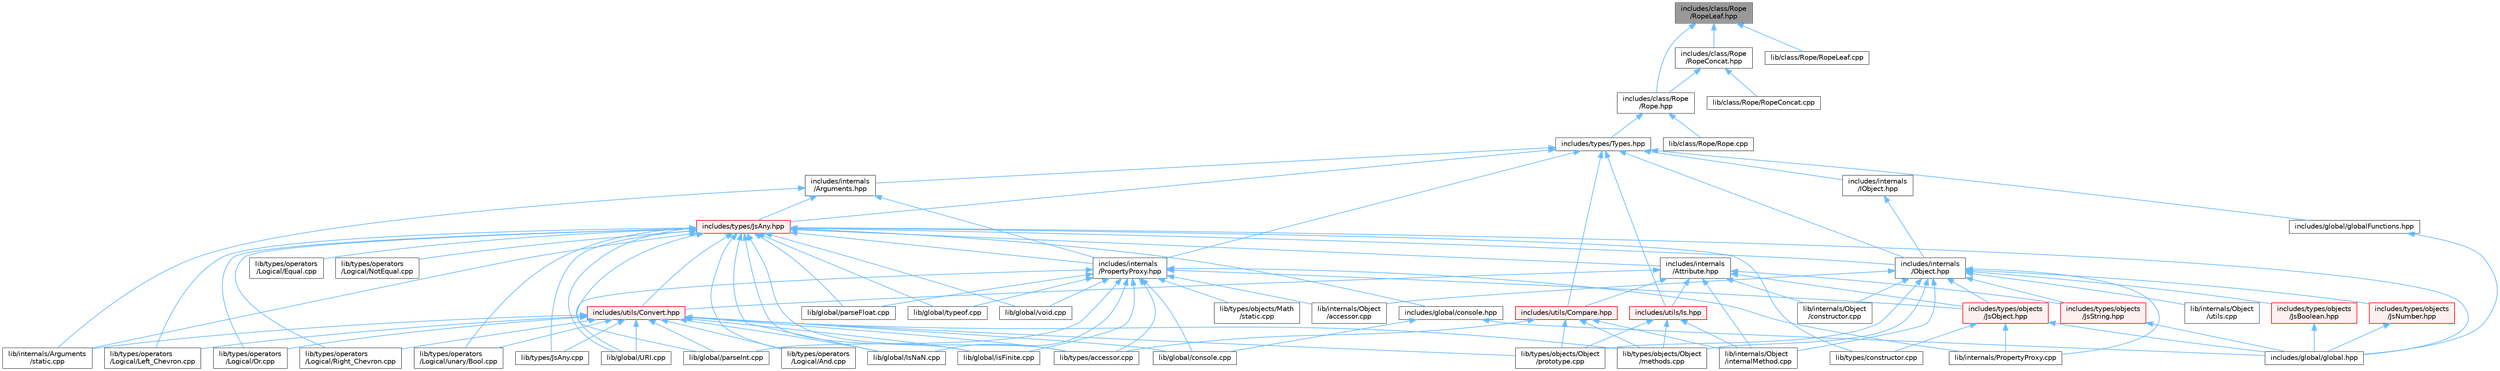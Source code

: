 digraph "includes/class/Rope/RopeLeaf.hpp"
{
 // LATEX_PDF_SIZE
  bgcolor="transparent";
  edge [fontname=Helvetica,fontsize=10,labelfontname=Helvetica,labelfontsize=10];
  node [fontname=Helvetica,fontsize=10,shape=box,height=0.2,width=0.4];
  Node1 [id="Node000001",label="includes/class/Rope\l/RopeLeaf.hpp",height=0.2,width=0.4,color="gray40", fillcolor="grey60", style="filled", fontcolor="black",tooltip=" "];
  Node1 -> Node2 [id="edge1_Node000001_Node000002",dir="back",color="steelblue1",style="solid",tooltip=" "];
  Node2 [id="Node000002",label="includes/class/Rope\l/Rope.hpp",height=0.2,width=0.4,color="grey40", fillcolor="white", style="filled",URL="$Rope_8hpp.html",tooltip=" "];
  Node2 -> Node3 [id="edge2_Node000002_Node000003",dir="back",color="steelblue1",style="solid",tooltip=" "];
  Node3 [id="Node000003",label="includes/types/Types.hpp",height=0.2,width=0.4,color="grey40", fillcolor="white", style="filled",URL="$Types_8hpp.html",tooltip=" "];
  Node3 -> Node4 [id="edge3_Node000003_Node000004",dir="back",color="steelblue1",style="solid",tooltip=" "];
  Node4 [id="Node000004",label="includes/global/globalFunctions.hpp",height=0.2,width=0.4,color="grey40", fillcolor="white", style="filled",URL="$globalFunctions_8hpp.html",tooltip=" "];
  Node4 -> Node5 [id="edge4_Node000004_Node000005",dir="back",color="steelblue1",style="solid",tooltip=" "];
  Node5 [id="Node000005",label="includes/global/global.hpp",height=0.2,width=0.4,color="grey40", fillcolor="white", style="filled",URL="$global_8hpp.html",tooltip=" "];
  Node3 -> Node6 [id="edge5_Node000003_Node000006",dir="back",color="steelblue1",style="solid",tooltip=" "];
  Node6 [id="Node000006",label="includes/internals\l/Arguments.hpp",height=0.2,width=0.4,color="grey40", fillcolor="white", style="filled",URL="$Arguments_8hpp.html",tooltip=" "];
  Node6 -> Node7 [id="edge6_Node000006_Node000007",dir="back",color="steelblue1",style="solid",tooltip=" "];
  Node7 [id="Node000007",label="includes/internals\l/PropertyProxy.hpp",height=0.2,width=0.4,color="grey40", fillcolor="white", style="filled",URL="$PropertyProxy_8hpp.html",tooltip=" "];
  Node7 -> Node8 [id="edge7_Node000007_Node000008",dir="back",color="steelblue1",style="solid",tooltip=" "];
  Node8 [id="Node000008",label="includes/types/objects\l/JsObject.hpp",height=0.2,width=0.4,color="red", fillcolor="#FFF0F0", style="filled",URL="$JsObject_8hpp.html",tooltip=" "];
  Node8 -> Node5 [id="edge8_Node000008_Node000005",dir="back",color="steelblue1",style="solid",tooltip=" "];
  Node8 -> Node25 [id="edge9_Node000008_Node000025",dir="back",color="steelblue1",style="solid",tooltip=" "];
  Node25 [id="Node000025",label="lib/internals/PropertyProxy.cpp",height=0.2,width=0.4,color="grey40", fillcolor="white", style="filled",URL="$PropertyProxy_8cpp.html",tooltip=" "];
  Node8 -> Node26 [id="edge10_Node000008_Node000026",dir="back",color="steelblue1",style="solid",tooltip=" "];
  Node26 [id="Node000026",label="lib/types/constructor.cpp",height=0.2,width=0.4,color="grey40", fillcolor="white", style="filled",URL="$types_2constructor_8cpp.html",tooltip=" "];
  Node7 -> Node32 [id="edge11_Node000007_Node000032",dir="back",color="steelblue1",style="solid",tooltip=" "];
  Node32 [id="Node000032",label="lib/global/IsNaN.cpp",height=0.2,width=0.4,color="grey40", fillcolor="white", style="filled",URL="$IsNaN_8cpp.html",tooltip=" "];
  Node7 -> Node33 [id="edge12_Node000007_Node000033",dir="back",color="steelblue1",style="solid",tooltip=" "];
  Node33 [id="Node000033",label="lib/global/URI.cpp",height=0.2,width=0.4,color="grey40", fillcolor="white", style="filled",URL="$URI_8cpp.html",tooltip=" "];
  Node7 -> Node34 [id="edge13_Node000007_Node000034",dir="back",color="steelblue1",style="solid",tooltip=" "];
  Node34 [id="Node000034",label="lib/global/console.cpp",height=0.2,width=0.4,color="grey40", fillcolor="white", style="filled",URL="$console_8cpp.html",tooltip=" "];
  Node7 -> Node35 [id="edge14_Node000007_Node000035",dir="back",color="steelblue1",style="solid",tooltip=" "];
  Node35 [id="Node000035",label="lib/global/isFinite.cpp",height=0.2,width=0.4,color="grey40", fillcolor="white", style="filled",URL="$isFinite_8cpp.html",tooltip=" "];
  Node7 -> Node36 [id="edge15_Node000007_Node000036",dir="back",color="steelblue1",style="solid",tooltip=" "];
  Node36 [id="Node000036",label="lib/global/parseFloat.cpp",height=0.2,width=0.4,color="grey40", fillcolor="white", style="filled",URL="$parseFloat_8cpp.html",tooltip=" "];
  Node7 -> Node37 [id="edge16_Node000007_Node000037",dir="back",color="steelblue1",style="solid",tooltip=" "];
  Node37 [id="Node000037",label="lib/global/parseInt.cpp",height=0.2,width=0.4,color="grey40", fillcolor="white", style="filled",URL="$parseInt_8cpp.html",tooltip=" "];
  Node7 -> Node38 [id="edge17_Node000007_Node000038",dir="back",color="steelblue1",style="solid",tooltip=" "];
  Node38 [id="Node000038",label="lib/global/typeof.cpp",height=0.2,width=0.4,color="grey40", fillcolor="white", style="filled",URL="$typeof_8cpp.html",tooltip=" "];
  Node7 -> Node39 [id="edge18_Node000007_Node000039",dir="back",color="steelblue1",style="solid",tooltip=" "];
  Node39 [id="Node000039",label="lib/global/void.cpp",height=0.2,width=0.4,color="grey40", fillcolor="white", style="filled",URL="$void_8cpp.html",tooltip=" "];
  Node7 -> Node40 [id="edge19_Node000007_Node000040",dir="back",color="steelblue1",style="solid",tooltip=" "];
  Node40 [id="Node000040",label="lib/internals/Object\l/accessor.cpp",height=0.2,width=0.4,color="grey40", fillcolor="white", style="filled",URL="$internals_2Object_2accessor_8cpp.html",tooltip=" "];
  Node7 -> Node25 [id="edge20_Node000007_Node000025",dir="back",color="steelblue1",style="solid",tooltip=" "];
  Node7 -> Node13 [id="edge21_Node000007_Node000013",dir="back",color="steelblue1",style="solid",tooltip=" "];
  Node13 [id="Node000013",label="lib/types/accessor.cpp",height=0.2,width=0.4,color="grey40", fillcolor="white", style="filled",URL="$types_2accessor_8cpp.html",tooltip=" "];
  Node7 -> Node41 [id="edge22_Node000007_Node000041",dir="back",color="steelblue1",style="solid",tooltip=" "];
  Node41 [id="Node000041",label="lib/types/objects/Math\l/static.cpp",height=0.2,width=0.4,color="grey40", fillcolor="white", style="filled",URL="$types_2objects_2Math_2static_8cpp.html",tooltip=" "];
  Node6 -> Node42 [id="edge23_Node000006_Node000042",dir="back",color="steelblue1",style="solid",tooltip=" "];
  Node42 [id="Node000042",label="includes/types/JsAny.hpp",height=0.2,width=0.4,color="red", fillcolor="#FFF0F0", style="filled",URL="$JsAny_8hpp.html",tooltip=" "];
  Node42 -> Node43 [id="edge24_Node000042_Node000043",dir="back",color="steelblue1",style="solid",tooltip=" "];
  Node43 [id="Node000043",label="includes/global/console.hpp",height=0.2,width=0.4,color="grey40", fillcolor="white", style="filled",URL="$console_8hpp.html",tooltip=" "];
  Node43 -> Node5 [id="edge25_Node000043_Node000005",dir="back",color="steelblue1",style="solid",tooltip=" "];
  Node43 -> Node34 [id="edge26_Node000043_Node000034",dir="back",color="steelblue1",style="solid",tooltip=" "];
  Node42 -> Node5 [id="edge27_Node000042_Node000005",dir="back",color="steelblue1",style="solid",tooltip=" "];
  Node42 -> Node44 [id="edge28_Node000042_Node000044",dir="back",color="steelblue1",style="solid",tooltip=" "];
  Node44 [id="Node000044",label="includes/internals\l/Attribute.hpp",height=0.2,width=0.4,color="grey40", fillcolor="white", style="filled",URL="$Attribute_8hpp.html",tooltip=" "];
  Node44 -> Node8 [id="edge29_Node000044_Node000008",dir="back",color="steelblue1",style="solid",tooltip=" "];
  Node44 -> Node45 [id="edge30_Node000044_Node000045",dir="back",color="steelblue1",style="solid",tooltip=" "];
  Node45 [id="Node000045",label="includes/types/objects\l/JsString.hpp",height=0.2,width=0.4,color="red", fillcolor="#FFF0F0", style="filled",URL="$JsString_8hpp.html",tooltip=" "];
  Node45 -> Node5 [id="edge31_Node000045_Node000005",dir="back",color="steelblue1",style="solid",tooltip=" "];
  Node44 -> Node48 [id="edge32_Node000044_Node000048",dir="back",color="steelblue1",style="solid",tooltip=" "];
  Node48 [id="Node000048",label="includes/utils/Compare.hpp",height=0.2,width=0.4,color="red", fillcolor="#FFF0F0", style="filled",URL="$Compare_8hpp.html",tooltip=" "];
  Node48 -> Node49 [id="edge33_Node000048_Node000049",dir="back",color="steelblue1",style="solid",tooltip=" "];
  Node49 [id="Node000049",label="lib/internals/Object\l/internalMethod.cpp",height=0.2,width=0.4,color="grey40", fillcolor="white", style="filled",URL="$internalMethod_8cpp.html",tooltip=" "];
  Node48 -> Node13 [id="edge34_Node000048_Node000013",dir="back",color="steelblue1",style="solid",tooltip=" "];
  Node48 -> Node20 [id="edge35_Node000048_Node000020",dir="back",color="steelblue1",style="solid",tooltip=" "];
  Node20 [id="Node000020",label="lib/types/objects/Object\l/methods.cpp",height=0.2,width=0.4,color="grey40", fillcolor="white", style="filled",URL="$Object_2methods_8cpp.html",tooltip=" "];
  Node48 -> Node21 [id="edge36_Node000048_Node000021",dir="back",color="steelblue1",style="solid",tooltip=" "];
  Node21 [id="Node000021",label="lib/types/objects/Object\l/prototype.cpp",height=0.2,width=0.4,color="grey40", fillcolor="white", style="filled",URL="$Object_2prototype_8cpp.html",tooltip=" "];
  Node44 -> Node51 [id="edge37_Node000044_Node000051",dir="back",color="steelblue1",style="solid",tooltip=" "];
  Node51 [id="Node000051",label="includes/utils/Convert.hpp",height=0.2,width=0.4,color="red", fillcolor="#FFF0F0", style="filled",URL="$Convert_8hpp.html",tooltip=" "];
  Node51 -> Node32 [id="edge38_Node000051_Node000032",dir="back",color="steelblue1",style="solid",tooltip=" "];
  Node51 -> Node33 [id="edge39_Node000051_Node000033",dir="back",color="steelblue1",style="solid",tooltip=" "];
  Node51 -> Node34 [id="edge40_Node000051_Node000034",dir="back",color="steelblue1",style="solid",tooltip=" "];
  Node51 -> Node35 [id="edge41_Node000051_Node000035",dir="back",color="steelblue1",style="solid",tooltip=" "];
  Node51 -> Node37 [id="edge42_Node000051_Node000037",dir="back",color="steelblue1",style="solid",tooltip=" "];
  Node51 -> Node12 [id="edge43_Node000051_Node000012",dir="back",color="steelblue1",style="solid",tooltip=" "];
  Node12 [id="Node000012",label="lib/internals/Arguments\l/static.cpp",height=0.2,width=0.4,color="grey40", fillcolor="white", style="filled",URL="$internals_2Arguments_2static_8cpp.html",tooltip=" "];
  Node51 -> Node53 [id="edge44_Node000051_Node000053",dir="back",color="steelblue1",style="solid",tooltip=" "];
  Node53 [id="Node000053",label="lib/types/JsAny.cpp",height=0.2,width=0.4,color="grey40", fillcolor="white", style="filled",URL="$JsAny_8cpp.html",tooltip=" "];
  Node51 -> Node13 [id="edge45_Node000051_Node000013",dir="back",color="steelblue1",style="solid",tooltip=" "];
  Node51 -> Node20 [id="edge46_Node000051_Node000020",dir="back",color="steelblue1",style="solid",tooltip=" "];
  Node51 -> Node21 [id="edge47_Node000051_Node000021",dir="back",color="steelblue1",style="solid",tooltip=" "];
  Node51 -> Node56 [id="edge48_Node000051_Node000056",dir="back",color="steelblue1",style="solid",tooltip=" "];
  Node56 [id="Node000056",label="lib/types/operators\l/Logical/And.cpp",height=0.2,width=0.4,color="grey40", fillcolor="white", style="filled",URL="$Logical_2And_8cpp.html",tooltip=" "];
  Node51 -> Node57 [id="edge49_Node000051_Node000057",dir="back",color="steelblue1",style="solid",tooltip=" "];
  Node57 [id="Node000057",label="lib/types/operators\l/Logical/Left_Chevron.cpp",height=0.2,width=0.4,color="grey40", fillcolor="white", style="filled",URL="$Logical_2Left__Chevron_8cpp.html",tooltip=" "];
  Node51 -> Node58 [id="edge50_Node000051_Node000058",dir="back",color="steelblue1",style="solid",tooltip=" "];
  Node58 [id="Node000058",label="lib/types/operators\l/Logical/Or.cpp",height=0.2,width=0.4,color="grey40", fillcolor="white", style="filled",URL="$Logical_2Or_8cpp.html",tooltip=" "];
  Node51 -> Node59 [id="edge51_Node000051_Node000059",dir="back",color="steelblue1",style="solid",tooltip=" "];
  Node59 [id="Node000059",label="lib/types/operators\l/Logical/Right_Chevron.cpp",height=0.2,width=0.4,color="grey40", fillcolor="white", style="filled",URL="$Logical_2Right__Chevron_8cpp.html",tooltip=" "];
  Node51 -> Node60 [id="edge52_Node000051_Node000060",dir="back",color="steelblue1",style="solid",tooltip=" "];
  Node60 [id="Node000060",label="lib/types/operators\l/Logical/unary/Bool.cpp",height=0.2,width=0.4,color="grey40", fillcolor="white", style="filled",URL="$Bool_8cpp.html",tooltip=" "];
  Node44 -> Node82 [id="edge53_Node000044_Node000082",dir="back",color="steelblue1",style="solid",tooltip=" "];
  Node82 [id="Node000082",label="includes/utils/Is.hpp",height=0.2,width=0.4,color="red", fillcolor="#FFF0F0", style="filled",URL="$Is_8hpp.html",tooltip=" "];
  Node82 -> Node49 [id="edge54_Node000082_Node000049",dir="back",color="steelblue1",style="solid",tooltip=" "];
  Node82 -> Node20 [id="edge55_Node000082_Node000020",dir="back",color="steelblue1",style="solid",tooltip=" "];
  Node82 -> Node21 [id="edge56_Node000082_Node000021",dir="back",color="steelblue1",style="solid",tooltip=" "];
  Node44 -> Node83 [id="edge57_Node000044_Node000083",dir="back",color="steelblue1",style="solid",tooltip=" "];
  Node83 [id="Node000083",label="lib/internals/Object\l/constructor.cpp",height=0.2,width=0.4,color="grey40", fillcolor="white", style="filled",URL="$internals_2Object_2constructor_8cpp.html",tooltip=" "];
  Node44 -> Node49 [id="edge58_Node000044_Node000049",dir="back",color="steelblue1",style="solid",tooltip=" "];
  Node42 -> Node84 [id="edge59_Node000042_Node000084",dir="back",color="steelblue1",style="solid",tooltip=" "];
  Node84 [id="Node000084",label="includes/internals\l/Object.hpp",height=0.2,width=0.4,color="grey40", fillcolor="white", style="filled",URL="$Object_8hpp.html",tooltip=" "];
  Node84 -> Node85 [id="edge60_Node000084_Node000085",dir="back",color="steelblue1",style="solid",tooltip=" "];
  Node85 [id="Node000085",label="includes/types/objects\l/JsBoolean.hpp",height=0.2,width=0.4,color="red", fillcolor="#FFF0F0", style="filled",URL="$JsBoolean_8hpp.html",tooltip=" "];
  Node85 -> Node5 [id="edge61_Node000085_Node000005",dir="back",color="steelblue1",style="solid",tooltip=" "];
  Node84 -> Node86 [id="edge62_Node000084_Node000086",dir="back",color="steelblue1",style="solid",tooltip=" "];
  Node86 [id="Node000086",label="includes/types/objects\l/JsNumber.hpp",height=0.2,width=0.4,color="red", fillcolor="#FFF0F0", style="filled",URL="$JsNumber_8hpp.html",tooltip=" "];
  Node86 -> Node5 [id="edge63_Node000086_Node000005",dir="back",color="steelblue1",style="solid",tooltip=" "];
  Node84 -> Node8 [id="edge64_Node000084_Node000008",dir="back",color="steelblue1",style="solid",tooltip=" "];
  Node84 -> Node45 [id="edge65_Node000084_Node000045",dir="back",color="steelblue1",style="solid",tooltip=" "];
  Node84 -> Node40 [id="edge66_Node000084_Node000040",dir="back",color="steelblue1",style="solid",tooltip=" "];
  Node84 -> Node83 [id="edge67_Node000084_Node000083",dir="back",color="steelblue1",style="solid",tooltip=" "];
  Node84 -> Node49 [id="edge68_Node000084_Node000049",dir="back",color="steelblue1",style="solid",tooltip=" "];
  Node84 -> Node87 [id="edge69_Node000084_Node000087",dir="back",color="steelblue1",style="solid",tooltip=" "];
  Node87 [id="Node000087",label="lib/internals/Object\l/utils.cpp",height=0.2,width=0.4,color="grey40", fillcolor="white", style="filled",URL="$utils_8cpp.html",tooltip=" "];
  Node84 -> Node25 [id="edge70_Node000084_Node000025",dir="back",color="steelblue1",style="solid",tooltip=" "];
  Node84 -> Node20 [id="edge71_Node000084_Node000020",dir="back",color="steelblue1",style="solid",tooltip=" "];
  Node84 -> Node21 [id="edge72_Node000084_Node000021",dir="back",color="steelblue1",style="solid",tooltip=" "];
  Node42 -> Node7 [id="edge73_Node000042_Node000007",dir="back",color="steelblue1",style="solid",tooltip=" "];
  Node42 -> Node51 [id="edge74_Node000042_Node000051",dir="back",color="steelblue1",style="solid",tooltip=" "];
  Node42 -> Node32 [id="edge75_Node000042_Node000032",dir="back",color="steelblue1",style="solid",tooltip=" "];
  Node42 -> Node33 [id="edge76_Node000042_Node000033",dir="back",color="steelblue1",style="solid",tooltip=" "];
  Node42 -> Node35 [id="edge77_Node000042_Node000035",dir="back",color="steelblue1",style="solid",tooltip=" "];
  Node42 -> Node36 [id="edge78_Node000042_Node000036",dir="back",color="steelblue1",style="solid",tooltip=" "];
  Node42 -> Node37 [id="edge79_Node000042_Node000037",dir="back",color="steelblue1",style="solid",tooltip=" "];
  Node42 -> Node38 [id="edge80_Node000042_Node000038",dir="back",color="steelblue1",style="solid",tooltip=" "];
  Node42 -> Node39 [id="edge81_Node000042_Node000039",dir="back",color="steelblue1",style="solid",tooltip=" "];
  Node42 -> Node12 [id="edge82_Node000042_Node000012",dir="back",color="steelblue1",style="solid",tooltip=" "];
  Node42 -> Node53 [id="edge83_Node000042_Node000053",dir="back",color="steelblue1",style="solid",tooltip=" "];
  Node42 -> Node13 [id="edge84_Node000042_Node000013",dir="back",color="steelblue1",style="solid",tooltip=" "];
  Node42 -> Node26 [id="edge85_Node000042_Node000026",dir="back",color="steelblue1",style="solid",tooltip=" "];
  Node42 -> Node56 [id="edge86_Node000042_Node000056",dir="back",color="steelblue1",style="solid",tooltip=" "];
  Node42 -> Node88 [id="edge87_Node000042_Node000088",dir="back",color="steelblue1",style="solid",tooltip=" "];
  Node88 [id="Node000088",label="lib/types/operators\l/Logical/Equal.cpp",height=0.2,width=0.4,color="grey40", fillcolor="white", style="filled",URL="$Equal_8cpp.html",tooltip=" "];
  Node42 -> Node57 [id="edge88_Node000042_Node000057",dir="back",color="steelblue1",style="solid",tooltip=" "];
  Node42 -> Node89 [id="edge89_Node000042_Node000089",dir="back",color="steelblue1",style="solid",tooltip=" "];
  Node89 [id="Node000089",label="lib/types/operators\l/Logical/NotEqual.cpp",height=0.2,width=0.4,color="grey40", fillcolor="white", style="filled",URL="$NotEqual_8cpp.html",tooltip=" "];
  Node42 -> Node58 [id="edge90_Node000042_Node000058",dir="back",color="steelblue1",style="solid",tooltip=" "];
  Node42 -> Node59 [id="edge91_Node000042_Node000059",dir="back",color="steelblue1",style="solid",tooltip=" "];
  Node42 -> Node60 [id="edge92_Node000042_Node000060",dir="back",color="steelblue1",style="solid",tooltip=" "];
  Node6 -> Node12 [id="edge93_Node000006_Node000012",dir="back",color="steelblue1",style="solid",tooltip=" "];
  Node3 -> Node94 [id="edge94_Node000003_Node000094",dir="back",color="steelblue1",style="solid",tooltip=" "];
  Node94 [id="Node000094",label="includes/internals\l/IObject.hpp",height=0.2,width=0.4,color="grey40", fillcolor="white", style="filled",URL="$IObject_8hpp.html",tooltip=" "];
  Node94 -> Node84 [id="edge95_Node000094_Node000084",dir="back",color="steelblue1",style="solid",tooltip=" "];
  Node3 -> Node84 [id="edge96_Node000003_Node000084",dir="back",color="steelblue1",style="solid",tooltip=" "];
  Node3 -> Node7 [id="edge97_Node000003_Node000007",dir="back",color="steelblue1",style="solid",tooltip=" "];
  Node3 -> Node42 [id="edge98_Node000003_Node000042",dir="back",color="steelblue1",style="solid",tooltip=" "];
  Node3 -> Node48 [id="edge99_Node000003_Node000048",dir="back",color="steelblue1",style="solid",tooltip=" "];
  Node3 -> Node82 [id="edge100_Node000003_Node000082",dir="back",color="steelblue1",style="solid",tooltip=" "];
  Node2 -> Node95 [id="edge101_Node000002_Node000095",dir="back",color="steelblue1",style="solid",tooltip=" "];
  Node95 [id="Node000095",label="lib/class/Rope/Rope.cpp",height=0.2,width=0.4,color="grey40", fillcolor="white", style="filled",URL="$Rope_8cpp.html",tooltip=" "];
  Node1 -> Node96 [id="edge102_Node000001_Node000096",dir="back",color="steelblue1",style="solid",tooltip=" "];
  Node96 [id="Node000096",label="includes/class/Rope\l/RopeConcat.hpp",height=0.2,width=0.4,color="grey40", fillcolor="white", style="filled",URL="$RopeConcat_8hpp.html",tooltip=" "];
  Node96 -> Node2 [id="edge103_Node000096_Node000002",dir="back",color="steelblue1",style="solid",tooltip=" "];
  Node96 -> Node97 [id="edge104_Node000096_Node000097",dir="back",color="steelblue1",style="solid",tooltip=" "];
  Node97 [id="Node000097",label="lib/class/Rope/RopeConcat.cpp",height=0.2,width=0.4,color="grey40", fillcolor="white", style="filled",URL="$RopeConcat_8cpp.html",tooltip=" "];
  Node1 -> Node98 [id="edge105_Node000001_Node000098",dir="back",color="steelblue1",style="solid",tooltip=" "];
  Node98 [id="Node000098",label="lib/class/Rope/RopeLeaf.cpp",height=0.2,width=0.4,color="grey40", fillcolor="white", style="filled",URL="$RopeLeaf_8cpp.html",tooltip=" "];
}
